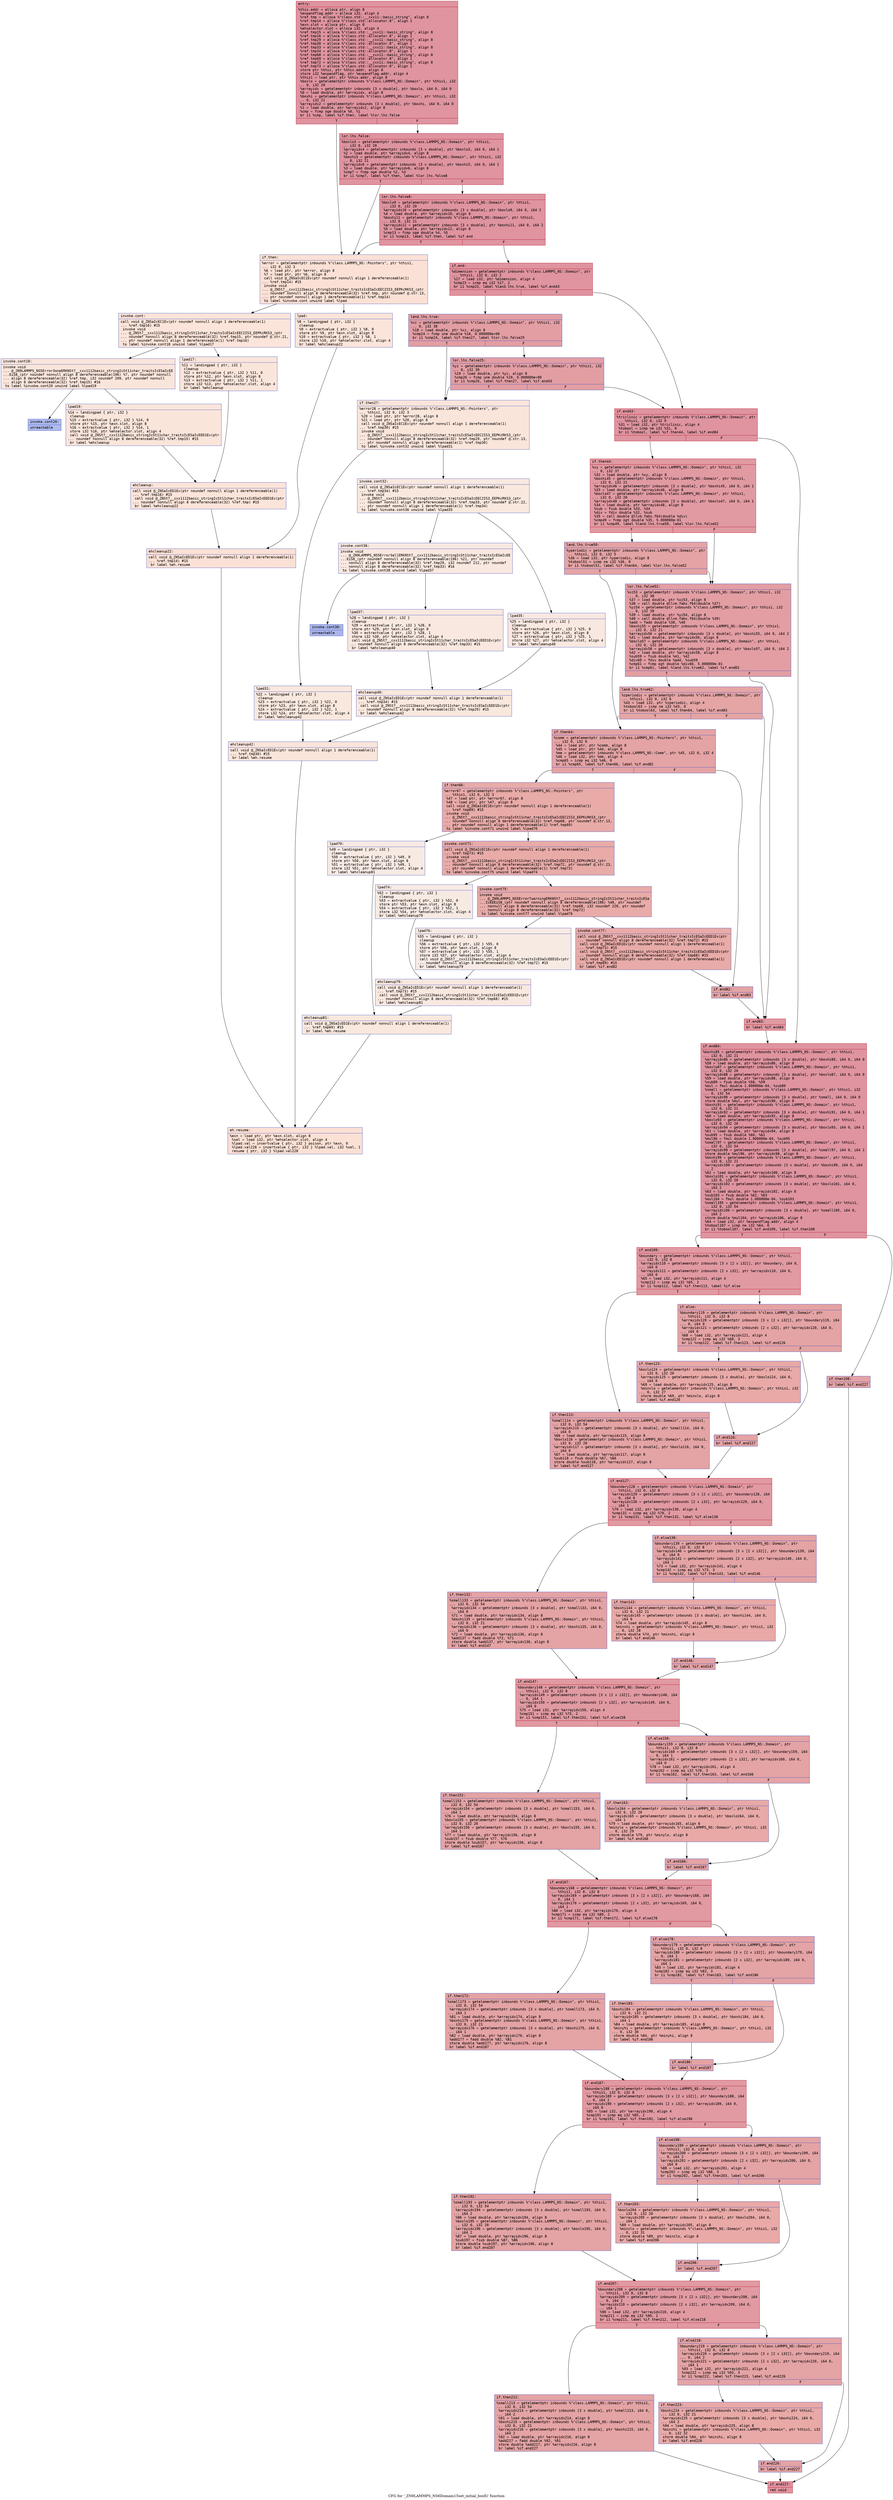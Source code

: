 digraph "CFG for '_ZN9LAMMPS_NS6Domain15set_initial_boxEi' function" {
	label="CFG for '_ZN9LAMMPS_NS6Domain15set_initial_boxEi' function";

	Node0x561837c0ad60 [shape=record,color="#b70d28ff", style=filled, fillcolor="#b70d2870" fontname="Courier",label="{entry:\l|  %this.addr = alloca ptr, align 8\l  %expandflag.addr = alloca i32, align 4\l  %ref.tmp = alloca %\"class.std::__cxx11::basic_string\", align 8\l  %ref.tmp14 = alloca %\"class.std::allocator.8\", align 1\l  %exn.slot = alloca ptr, align 8\l  %ehselector.slot = alloca i32, align 4\l  %ref.tmp15 = alloca %\"class.std::__cxx11::basic_string\", align 8\l  %ref.tmp16 = alloca %\"class.std::allocator.8\", align 1\l  %ref.tmp29 = alloca %\"class.std::__cxx11::basic_string\", align 8\l  %ref.tmp30 = alloca %\"class.std::allocator.8\", align 1\l  %ref.tmp33 = alloca %\"class.std::__cxx11::basic_string\", align 8\l  %ref.tmp34 = alloca %\"class.std::allocator.8\", align 1\l  %ref.tmp68 = alloca %\"class.std::__cxx11::basic_string\", align 8\l  %ref.tmp69 = alloca %\"class.std::allocator.8\", align 1\l  %ref.tmp72 = alloca %\"class.std::__cxx11::basic_string\", align 8\l  %ref.tmp73 = alloca %\"class.std::allocator.8\", align 1\l  store ptr %this, ptr %this.addr, align 8\l  store i32 %expandflag, ptr %expandflag.addr, align 4\l  %this1 = load ptr, ptr %this.addr, align 8\l  %boxlo = getelementptr inbounds %\"class.LAMMPS_NS::Domain\", ptr %this1, i32\l... 0, i32 20\l  %arrayidx = getelementptr inbounds [3 x double], ptr %boxlo, i64 0, i64 0\l  %0 = load double, ptr %arrayidx, align 8\l  %boxhi = getelementptr inbounds %\"class.LAMMPS_NS::Domain\", ptr %this1, i32\l... 0, i32 21\l  %arrayidx2 = getelementptr inbounds [3 x double], ptr %boxhi, i64 0, i64 0\l  %1 = load double, ptr %arrayidx2, align 8\l  %cmp = fcmp oge double %0, %1\l  br i1 %cmp, label %if.then, label %lor.lhs.false\l|{<s0>T|<s1>F}}"];
	Node0x561837c0ad60:s0 -> Node0x561837c0b330[tooltip="entry -> if.then\nProbability 0.00%" ];
	Node0x561837c0ad60:s1 -> Node0x561837c0b3a0[tooltip="entry -> lor.lhs.false\nProbability 100.00%" ];
	Node0x561837c0b3a0 [shape=record,color="#b70d28ff", style=filled, fillcolor="#b70d2870" fontname="Courier",label="{lor.lhs.false:\l|  %boxlo3 = getelementptr inbounds %\"class.LAMMPS_NS::Domain\", ptr %this1,\l... i32 0, i32 20\l  %arrayidx4 = getelementptr inbounds [3 x double], ptr %boxlo3, i64 0, i64 1\l  %2 = load double, ptr %arrayidx4, align 8\l  %boxhi5 = getelementptr inbounds %\"class.LAMMPS_NS::Domain\", ptr %this1, i32\l... 0, i32 21\l  %arrayidx6 = getelementptr inbounds [3 x double], ptr %boxhi5, i64 0, i64 1\l  %3 = load double, ptr %arrayidx6, align 8\l  %cmp7 = fcmp oge double %2, %3\l  br i1 %cmp7, label %if.then, label %lor.lhs.false8\l|{<s0>T|<s1>F}}"];
	Node0x561837c0b3a0:s0 -> Node0x561837c0b330[tooltip="lor.lhs.false -> if.then\nProbability 0.00%" ];
	Node0x561837c0b3a0:s1 -> Node0x561837c0c7b0[tooltip="lor.lhs.false -> lor.lhs.false8\nProbability 100.00%" ];
	Node0x561837c0c7b0 [shape=record,color="#b70d28ff", style=filled, fillcolor="#b70d2870" fontname="Courier",label="{lor.lhs.false8:\l|  %boxlo9 = getelementptr inbounds %\"class.LAMMPS_NS::Domain\", ptr %this1,\l... i32 0, i32 20\l  %arrayidx10 = getelementptr inbounds [3 x double], ptr %boxlo9, i64 0, i64 2\l  %4 = load double, ptr %arrayidx10, align 8\l  %boxhi11 = getelementptr inbounds %\"class.LAMMPS_NS::Domain\", ptr %this1,\l... i32 0, i32 21\l  %arrayidx12 = getelementptr inbounds [3 x double], ptr %boxhi11, i64 0, i64 2\l  %5 = load double, ptr %arrayidx12, align 8\l  %cmp13 = fcmp oge double %4, %5\l  br i1 %cmp13, label %if.then, label %if.end\l|{<s0>T|<s1>F}}"];
	Node0x561837c0c7b0:s0 -> Node0x561837c0b330[tooltip="lor.lhs.false8 -> if.then\nProbability 0.00%" ];
	Node0x561837c0c7b0:s1 -> Node0x561837c0ce30[tooltip="lor.lhs.false8 -> if.end\nProbability 100.00%" ];
	Node0x561837c0b330 [shape=record,color="#3d50c3ff", style=filled, fillcolor="#f7bca170" fontname="Courier",label="{if.then:\l|  %error = getelementptr inbounds %\"class.LAMMPS_NS::Pointers\", ptr %this1,\l... i32 0, i32 3\l  %6 = load ptr, ptr %error, align 8\l  %7 = load ptr, ptr %6, align 8\l  call void @_ZNSaIcEC1Ev(ptr noundef nonnull align 1 dereferenceable(1)\l... %ref.tmp14) #15\l  invoke void\l... @_ZNSt7__cxx1112basic_stringIcSt11char_traitsIcESaIcEEC2IS3_EEPKcRKS3_(ptr\l... noundef nonnull align 8 dereferenceable(32) %ref.tmp, ptr noundef @.str.13,\l... ptr noundef nonnull align 1 dereferenceable(1) %ref.tmp14)\l          to label %invoke.cont unwind label %lpad\l}"];
	Node0x561837c0b330 -> Node0x561837c0d2b0[tooltip="if.then -> invoke.cont\nProbability 50.00%" ];
	Node0x561837c0b330 -> Node0x561837c0d330[tooltip="if.then -> lpad\nProbability 50.00%" ];
	Node0x561837c0d2b0 [shape=record,color="#3d50c3ff", style=filled, fillcolor="#f5c1a970" fontname="Courier",label="{invoke.cont:\l|  call void @_ZNSaIcEC1Ev(ptr noundef nonnull align 1 dereferenceable(1)\l... %ref.tmp16) #15\l  invoke void\l... @_ZNSt7__cxx1112basic_stringIcSt11char_traitsIcESaIcEEC2IS3_EEPKcRKS3_(ptr\l... noundef nonnull align 8 dereferenceable(32) %ref.tmp15, ptr noundef @.str.21,\l... ptr noundef nonnull align 1 dereferenceable(1) %ref.tmp16)\l          to label %invoke.cont18 unwind label %lpad17\l}"];
	Node0x561837c0d2b0 -> Node0x561837c0d650[tooltip="invoke.cont -> invoke.cont18\nProbability 50.00%" ];
	Node0x561837c0d2b0 -> Node0x561837c0d6a0[tooltip="invoke.cont -> lpad17\nProbability 50.00%" ];
	Node0x561837c0d650 [shape=record,color="#3d50c3ff", style=filled, fillcolor="#f4c5ad70" fontname="Courier",label="{invoke.cont18:\l|  invoke void\l... @_ZN9LAMMPS_NS5Error3oneERKNSt7__cxx1112basic_stringIcSt11char_traitsIcESaIcEE\l...EiS8_(ptr noundef nonnull align 8 dereferenceable(196) %7, ptr noundef nonnull\l... align 8 dereferenceable(32) %ref.tmp, i32 noundef 209, ptr noundef nonnull\l... align 8 dereferenceable(32) %ref.tmp15) #16\l          to label %invoke.cont20 unwind label %lpad19\l}"];
	Node0x561837c0d650 -> Node0x561837c0d600[tooltip="invoke.cont18 -> invoke.cont20\nProbability 0.00%" ];
	Node0x561837c0d650 -> Node0x561837c0d900[tooltip="invoke.cont18 -> lpad19\nProbability 100.00%" ];
	Node0x561837c0d600 [shape=record,color="#3d50c3ff", style=filled, fillcolor="#4c66d670" fontname="Courier",label="{invoke.cont20:\l|  unreachable\l}"];
	Node0x561837c0d330 [shape=record,color="#3d50c3ff", style=filled, fillcolor="#f5c1a970" fontname="Courier",label="{lpad:\l|  %8 = landingpad \{ ptr, i32 \}\l          cleanup\l  %9 = extractvalue \{ ptr, i32 \} %8, 0\l  store ptr %9, ptr %exn.slot, align 8\l  %10 = extractvalue \{ ptr, i32 \} %8, 1\l  store i32 %10, ptr %ehselector.slot, align 4\l  br label %ehcleanup22\l}"];
	Node0x561837c0d330 -> Node0x561837c0de80[tooltip="lpad -> ehcleanup22\nProbability 100.00%" ];
	Node0x561837c0d6a0 [shape=record,color="#3d50c3ff", style=filled, fillcolor="#f4c5ad70" fontname="Courier",label="{lpad17:\l|  %11 = landingpad \{ ptr, i32 \}\l          cleanup\l  %12 = extractvalue \{ ptr, i32 \} %11, 0\l  store ptr %12, ptr %exn.slot, align 8\l  %13 = extractvalue \{ ptr, i32 \} %11, 1\l  store i32 %13, ptr %ehselector.slot, align 4\l  br label %ehcleanup\l}"];
	Node0x561837c0d6a0 -> Node0x561837c0e1d0[tooltip="lpad17 -> ehcleanup\nProbability 100.00%" ];
	Node0x561837c0d900 [shape=record,color="#3d50c3ff", style=filled, fillcolor="#f4c5ad70" fontname="Courier",label="{lpad19:\l|  %14 = landingpad \{ ptr, i32 \}\l          cleanup\l  %15 = extractvalue \{ ptr, i32 \} %14, 0\l  store ptr %15, ptr %exn.slot, align 8\l  %16 = extractvalue \{ ptr, i32 \} %14, 1\l  store i32 %16, ptr %ehselector.slot, align 4\l  call void @_ZNSt7__cxx1112basic_stringIcSt11char_traitsIcESaIcEED1Ev(ptr\l... noundef nonnull align 8 dereferenceable(32) %ref.tmp15) #15\l  br label %ehcleanup\l}"];
	Node0x561837c0d900 -> Node0x561837c0e1d0[tooltip="lpad19 -> ehcleanup\nProbability 100.00%" ];
	Node0x561837c0e1d0 [shape=record,color="#3d50c3ff", style=filled, fillcolor="#f5c1a970" fontname="Courier",label="{ehcleanup:\l|  call void @_ZNSaIcED1Ev(ptr noundef nonnull align 1 dereferenceable(1)\l... %ref.tmp16) #15\l  call void @_ZNSt7__cxx1112basic_stringIcSt11char_traitsIcESaIcEED1Ev(ptr\l... noundef nonnull align 8 dereferenceable(32) %ref.tmp) #15\l  br label %ehcleanup22\l}"];
	Node0x561837c0e1d0 -> Node0x561837c0de80[tooltip="ehcleanup -> ehcleanup22\nProbability 100.00%" ];
	Node0x561837c0de80 [shape=record,color="#3d50c3ff", style=filled, fillcolor="#f7bca170" fontname="Courier",label="{ehcleanup22:\l|  call void @_ZNSaIcED1Ev(ptr noundef nonnull align 1 dereferenceable(1)\l... %ref.tmp14) #15\l  br label %eh.resume\l}"];
	Node0x561837c0de80 -> Node0x561837c0ea80[tooltip="ehcleanup22 -> eh.resume\nProbability 100.00%" ];
	Node0x561837c0ce30 [shape=record,color="#b70d28ff", style=filled, fillcolor="#b70d2870" fontname="Courier",label="{if.end:\l|  %dimension = getelementptr inbounds %\"class.LAMMPS_NS::Domain\", ptr\l... %this1, i32 0, i32 2\l  %17 = load i32, ptr %dimension, align 4\l  %cmp23 = icmp eq i32 %17, 2\l  br i1 %cmp23, label %land.lhs.true, label %if.end43\l|{<s0>T|<s1>F}}"];
	Node0x561837c0ce30:s0 -> Node0x561837c0c1b0[tooltip="if.end -> land.lhs.true\nProbability 50.00%" ];
	Node0x561837c0ce30:s1 -> Node0x561837c0f0f0[tooltip="if.end -> if.end43\nProbability 50.00%" ];
	Node0x561837c0c1b0 [shape=record,color="#3d50c3ff", style=filled, fillcolor="#be242e70" fontname="Courier",label="{land.lhs.true:\l|  %xz = getelementptr inbounds %\"class.LAMMPS_NS::Domain\", ptr %this1, i32\l... 0, i32 38\l  %18 = load double, ptr %xz, align 8\l  %cmp24 = fcmp une double %18, 0.000000e+00\l  br i1 %cmp24, label %if.then27, label %lor.lhs.false25\l|{<s0>T|<s1>F}}"];
	Node0x561837c0c1b0:s0 -> Node0x561837c0f400[tooltip="land.lhs.true -> if.then27\nProbability 0.00%" ];
	Node0x561837c0c1b0:s1 -> Node0x561837c0f480[tooltip="land.lhs.true -> lor.lhs.false25\nProbability 100.00%" ];
	Node0x561837c0f480 [shape=record,color="#3d50c3ff", style=filled, fillcolor="#be242e70" fontname="Courier",label="{lor.lhs.false25:\l|  %yz = getelementptr inbounds %\"class.LAMMPS_NS::Domain\", ptr %this1, i32\l... 0, i32 39\l  %19 = load double, ptr %yz, align 8\l  %cmp26 = fcmp une double %19, 0.000000e+00\l  br i1 %cmp26, label %if.then27, label %if.end43\l|{<s0>T|<s1>F}}"];
	Node0x561837c0f480:s0 -> Node0x561837c0f400[tooltip="lor.lhs.false25 -> if.then27\nProbability 0.00%" ];
	Node0x561837c0f480:s1 -> Node0x561837c0f0f0[tooltip="lor.lhs.false25 -> if.end43\nProbability 100.00%" ];
	Node0x561837c0f400 [shape=record,color="#3d50c3ff", style=filled, fillcolor="#f4c5ad70" fontname="Courier",label="{if.then27:\l|  %error28 = getelementptr inbounds %\"class.LAMMPS_NS::Pointers\", ptr\l... %this1, i32 0, i32 3\l  %20 = load ptr, ptr %error28, align 8\l  %21 = load ptr, ptr %20, align 8\l  call void @_ZNSaIcEC1Ev(ptr noundef nonnull align 1 dereferenceable(1)\l... %ref.tmp30) #15\l  invoke void\l... @_ZNSt7__cxx1112basic_stringIcSt11char_traitsIcESaIcEEC2IS3_EEPKcRKS3_(ptr\l... noundef nonnull align 8 dereferenceable(32) %ref.tmp29, ptr noundef @.str.13,\l... ptr noundef nonnull align 1 dereferenceable(1) %ref.tmp30)\l          to label %invoke.cont32 unwind label %lpad31\l}"];
	Node0x561837c0f400 -> Node0x561837c0fc00[tooltip="if.then27 -> invoke.cont32\nProbability 50.00%" ];
	Node0x561837c0f400 -> Node0x561837c0fc50[tooltip="if.then27 -> lpad31\nProbability 50.00%" ];
	Node0x561837c0fc00 [shape=record,color="#3d50c3ff", style=filled, fillcolor="#f2cab570" fontname="Courier",label="{invoke.cont32:\l|  call void @_ZNSaIcEC1Ev(ptr noundef nonnull align 1 dereferenceable(1)\l... %ref.tmp34) #15\l  invoke void\l... @_ZNSt7__cxx1112basic_stringIcSt11char_traitsIcESaIcEEC2IS3_EEPKcRKS3_(ptr\l... noundef nonnull align 8 dereferenceable(32) %ref.tmp33, ptr noundef @.str.22,\l... ptr noundef nonnull align 1 dereferenceable(1) %ref.tmp34)\l          to label %invoke.cont36 unwind label %lpad35\l}"];
	Node0x561837c0fc00 -> Node0x561837c0ff70[tooltip="invoke.cont32 -> invoke.cont36\nProbability 50.00%" ];
	Node0x561837c0fc00 -> Node0x561837c0ffc0[tooltip="invoke.cont32 -> lpad35\nProbability 50.00%" ];
	Node0x561837c0ff70 [shape=record,color="#3d50c3ff", style=filled, fillcolor="#f1ccb870" fontname="Courier",label="{invoke.cont36:\l|  invoke void\l... @_ZN9LAMMPS_NS5Error3allERKNSt7__cxx1112basic_stringIcSt11char_traitsIcESaIcEE\l...EiS8_(ptr noundef nonnull align 8 dereferenceable(196) %21, ptr noundef\l... nonnull align 8 dereferenceable(32) %ref.tmp29, i32 noundef 212, ptr noundef\l... nonnull align 8 dereferenceable(32) %ref.tmp33) #16\l          to label %invoke.cont38 unwind label %lpad37\l}"];
	Node0x561837c0ff70 -> Node0x561837c0ff20[tooltip="invoke.cont36 -> invoke.cont38\nProbability 0.00%" ];
	Node0x561837c0ff70 -> Node0x561837c10280[tooltip="invoke.cont36 -> lpad37\nProbability 100.00%" ];
	Node0x561837c0ff20 [shape=record,color="#3d50c3ff", style=filled, fillcolor="#4358cb70" fontname="Courier",label="{invoke.cont38:\l|  unreachable\l}"];
	Node0x561837c0fc50 [shape=record,color="#3d50c3ff", style=filled, fillcolor="#f2cab570" fontname="Courier",label="{lpad31:\l|  %22 = landingpad \{ ptr, i32 \}\l          cleanup\l  %23 = extractvalue \{ ptr, i32 \} %22, 0\l  store ptr %23, ptr %exn.slot, align 8\l  %24 = extractvalue \{ ptr, i32 \} %22, 1\l  store i32 %24, ptr %ehselector.slot, align 4\l  br label %ehcleanup42\l}"];
	Node0x561837c0fc50 -> Node0x561837c10840[tooltip="lpad31 -> ehcleanup42\nProbability 100.00%" ];
	Node0x561837c0ffc0 [shape=record,color="#3d50c3ff", style=filled, fillcolor="#f1ccb870" fontname="Courier",label="{lpad35:\l|  %25 = landingpad \{ ptr, i32 \}\l          cleanup\l  %26 = extractvalue \{ ptr, i32 \} %25, 0\l  store ptr %26, ptr %exn.slot, align 8\l  %27 = extractvalue \{ ptr, i32 \} %25, 1\l  store i32 %27, ptr %ehselector.slot, align 4\l  br label %ehcleanup40\l}"];
	Node0x561837c0ffc0 -> Node0x561837c10b90[tooltip="lpad35 -> ehcleanup40\nProbability 100.00%" ];
	Node0x561837c10280 [shape=record,color="#3d50c3ff", style=filled, fillcolor="#f1ccb870" fontname="Courier",label="{lpad37:\l|  %28 = landingpad \{ ptr, i32 \}\l          cleanup\l  %29 = extractvalue \{ ptr, i32 \} %28, 0\l  store ptr %29, ptr %exn.slot, align 8\l  %30 = extractvalue \{ ptr, i32 \} %28, 1\l  store i32 %30, ptr %ehselector.slot, align 4\l  call void @_ZNSt7__cxx1112basic_stringIcSt11char_traitsIcESaIcEED1Ev(ptr\l... noundef nonnull align 8 dereferenceable(32) %ref.tmp33) #15\l  br label %ehcleanup40\l}"];
	Node0x561837c10280 -> Node0x561837c10b90[tooltip="lpad37 -> ehcleanup40\nProbability 100.00%" ];
	Node0x561837c10b90 [shape=record,color="#3d50c3ff", style=filled, fillcolor="#f2cab570" fontname="Courier",label="{ehcleanup40:\l|  call void @_ZNSaIcED1Ev(ptr noundef nonnull align 1 dereferenceable(1)\l... %ref.tmp34) #15\l  call void @_ZNSt7__cxx1112basic_stringIcSt11char_traitsIcESaIcEED1Ev(ptr\l... noundef nonnull align 8 dereferenceable(32) %ref.tmp29) #15\l  br label %ehcleanup42\l}"];
	Node0x561837c10b90 -> Node0x561837c10840[tooltip="ehcleanup40 -> ehcleanup42\nProbability 100.00%" ];
	Node0x561837c10840 [shape=record,color="#3d50c3ff", style=filled, fillcolor="#f4c5ad70" fontname="Courier",label="{ehcleanup42:\l|  call void @_ZNSaIcED1Ev(ptr noundef nonnull align 1 dereferenceable(1)\l... %ref.tmp30) #15\l  br label %eh.resume\l}"];
	Node0x561837c10840 -> Node0x561837c0ea80[tooltip="ehcleanup42 -> eh.resume\nProbability 100.00%" ];
	Node0x561837c0f0f0 [shape=record,color="#b70d28ff", style=filled, fillcolor="#b70d2870" fontname="Courier",label="{if.end43:\l|  %triclinic = getelementptr inbounds %\"class.LAMMPS_NS::Domain\", ptr\l... %this1, i32 0, i32 9\l  %31 = load i32, ptr %triclinic, align 4\l  %tobool = icmp ne i32 %31, 0\l  br i1 %tobool, label %if.then44, label %if.end84\l|{<s0>T|<s1>F}}"];
	Node0x561837c0f0f0:s0 -> Node0x561837c11680[tooltip="if.end43 -> if.then44\nProbability 62.50%" ];
	Node0x561837c0f0f0:s1 -> Node0x561837c11700[tooltip="if.end43 -> if.end84\nProbability 37.50%" ];
	Node0x561837c11680 [shape=record,color="#b70d28ff", style=filled, fillcolor="#bb1b2c70" fontname="Courier",label="{if.then44:\l|  %xy = getelementptr inbounds %\"class.LAMMPS_NS::Domain\", ptr %this1, i32\l... 0, i32 37\l  %32 = load double, ptr %xy, align 8\l  %boxhi45 = getelementptr inbounds %\"class.LAMMPS_NS::Domain\", ptr %this1,\l... i32 0, i32 21\l  %arrayidx46 = getelementptr inbounds [3 x double], ptr %boxhi45, i64 0, i64 1\l  %33 = load double, ptr %arrayidx46, align 8\l  %boxlo47 = getelementptr inbounds %\"class.LAMMPS_NS::Domain\", ptr %this1,\l... i32 0, i32 20\l  %arrayidx48 = getelementptr inbounds [3 x double], ptr %boxlo47, i64 0, i64 1\l  %34 = load double, ptr %arrayidx48, align 8\l  %sub = fsub double %33, %34\l  %div = fdiv double %32, %sub\l  %35 = call double @llvm.fabs.f64(double %div)\l  %cmp49 = fcmp ogt double %35, 5.000000e-01\l  br i1 %cmp49, label %land.lhs.true50, label %lor.lhs.false52\l|{<s0>T|<s1>F}}"];
	Node0x561837c11680:s0 -> Node0x561837c121b0[tooltip="if.then44 -> land.lhs.true50\nProbability 50.00%" ];
	Node0x561837c11680:s1 -> Node0x561837c12230[tooltip="if.then44 -> lor.lhs.false52\nProbability 50.00%" ];
	Node0x561837c121b0 [shape=record,color="#3d50c3ff", style=filled, fillcolor="#c32e3170" fontname="Courier",label="{land.lhs.true50:\l|  %yperiodic = getelementptr inbounds %\"class.LAMMPS_NS::Domain\", ptr\l... %this1, i32 0, i32 5\l  %36 = load i32, ptr %yperiodic, align 8\l  %tobool51 = icmp ne i32 %36, 0\l  br i1 %tobool51, label %if.then64, label %lor.lhs.false52\l|{<s0>T|<s1>F}}"];
	Node0x561837c121b0:s0 -> Node0x561837c12590[tooltip="land.lhs.true50 -> if.then64\nProbability 62.50%" ];
	Node0x561837c121b0:s1 -> Node0x561837c12230[tooltip="land.lhs.true50 -> lor.lhs.false52\nProbability 37.50%" ];
	Node0x561837c12230 [shape=record,color="#3d50c3ff", style=filled, fillcolor="#be242e70" fontname="Courier",label="{lor.lhs.false52:\l|  %xz53 = getelementptr inbounds %\"class.LAMMPS_NS::Domain\", ptr %this1, i32\l... 0, i32 38\l  %37 = load double, ptr %xz53, align 8\l  %38 = call double @llvm.fabs.f64(double %37)\l  %yz54 = getelementptr inbounds %\"class.LAMMPS_NS::Domain\", ptr %this1, i32\l... 0, i32 39\l  %39 = load double, ptr %yz54, align 8\l  %40 = call double @llvm.fabs.f64(double %39)\l  %add = fadd double %38, %40\l  %boxhi55 = getelementptr inbounds %\"class.LAMMPS_NS::Domain\", ptr %this1,\l... i32 0, i32 21\l  %arrayidx56 = getelementptr inbounds [3 x double], ptr %boxhi55, i64 0, i64 2\l  %41 = load double, ptr %arrayidx56, align 8\l  %boxlo57 = getelementptr inbounds %\"class.LAMMPS_NS::Domain\", ptr %this1,\l... i32 0, i32 20\l  %arrayidx58 = getelementptr inbounds [3 x double], ptr %boxlo57, i64 0, i64 2\l  %42 = load double, ptr %arrayidx58, align 8\l  %sub59 = fsub double %41, %42\l  %div60 = fdiv double %add, %sub59\l  %cmp61 = fcmp ogt double %div60, 5.000000e-01\l  br i1 %cmp61, label %land.lhs.true62, label %if.end83\l|{<s0>T|<s1>F}}"];
	Node0x561837c12230:s0 -> Node0x561837c132c0[tooltip="lor.lhs.false52 -> land.lhs.true62\nProbability 50.00%" ];
	Node0x561837c12230:s1 -> Node0x561837c13340[tooltip="lor.lhs.false52 -> if.end83\nProbability 50.00%" ];
	Node0x561837c132c0 [shape=record,color="#3d50c3ff", style=filled, fillcolor="#c5333470" fontname="Courier",label="{land.lhs.true62:\l|  %zperiodic = getelementptr inbounds %\"class.LAMMPS_NS::Domain\", ptr\l... %this1, i32 0, i32 6\l  %43 = load i32, ptr %zperiodic, align 4\l  %tobool63 = icmp ne i32 %43, 0\l  br i1 %tobool63, label %if.then64, label %if.end83\l|{<s0>T|<s1>F}}"];
	Node0x561837c132c0:s0 -> Node0x561837c12590[tooltip="land.lhs.true62 -> if.then64\nProbability 62.50%" ];
	Node0x561837c132c0:s1 -> Node0x561837c13340[tooltip="land.lhs.true62 -> if.end83\nProbability 37.50%" ];
	Node0x561837c12590 [shape=record,color="#3d50c3ff", style=filled, fillcolor="#c32e3170" fontname="Courier",label="{if.then64:\l|  %comm = getelementptr inbounds %\"class.LAMMPS_NS::Pointers\", ptr %this1,\l... i32 0, i32 9\l  %44 = load ptr, ptr %comm, align 8\l  %45 = load ptr, ptr %44, align 8\l  %me = getelementptr inbounds %\"class.LAMMPS_NS::Comm\", ptr %45, i32 0, i32 4\l  %46 = load i32, ptr %me, align 4\l  %cmp65 = icmp eq i32 %46, 0\l  br i1 %cmp65, label %if.then66, label %if.end82\l|{<s0>T|<s1>F}}"];
	Node0x561837c12590:s0 -> Node0x561837c141b0[tooltip="if.then64 -> if.then66\nProbability 37.50%" ];
	Node0x561837c12590:s1 -> Node0x561837c14230[tooltip="if.then64 -> if.end82\nProbability 62.50%" ];
	Node0x561837c141b0 [shape=record,color="#3d50c3ff", style=filled, fillcolor="#cc403a70" fontname="Courier",label="{if.then66:\l|  %error67 = getelementptr inbounds %\"class.LAMMPS_NS::Pointers\", ptr\l... %this1, i32 0, i32 3\l  %47 = load ptr, ptr %error67, align 8\l  %48 = load ptr, ptr %47, align 8\l  call void @_ZNSaIcEC1Ev(ptr noundef nonnull align 1 dereferenceable(1)\l... %ref.tmp69) #15\l  invoke void\l... @_ZNSt7__cxx1112basic_stringIcSt11char_traitsIcESaIcEEC2IS3_EEPKcRKS3_(ptr\l... noundef nonnull align 8 dereferenceable(32) %ref.tmp68, ptr noundef @.str.13,\l... ptr noundef nonnull align 1 dereferenceable(1) %ref.tmp69)\l          to label %invoke.cont71 unwind label %lpad70\l}"];
	Node0x561837c141b0 -> Node0x561837c14ed0[tooltip="if.then66 -> invoke.cont71\nProbability 100.00%" ];
	Node0x561837c141b0 -> Node0x561837c14f50[tooltip="if.then66 -> lpad70\nProbability 0.00%" ];
	Node0x561837c14ed0 [shape=record,color="#3d50c3ff", style=filled, fillcolor="#cc403a70" fontname="Courier",label="{invoke.cont71:\l|  call void @_ZNSaIcEC1Ev(ptr noundef nonnull align 1 dereferenceable(1)\l... %ref.tmp73) #15\l  invoke void\l... @_ZNSt7__cxx1112basic_stringIcSt11char_traitsIcESaIcEEC2IS3_EEPKcRKS3_(ptr\l... noundef nonnull align 8 dereferenceable(32) %ref.tmp72, ptr noundef @.str.23,\l... ptr noundef nonnull align 1 dereferenceable(1) %ref.tmp73)\l          to label %invoke.cont75 unwind label %lpad74\l}"];
	Node0x561837c14ed0 -> Node0x561837c152d0[tooltip="invoke.cont71 -> invoke.cont75\nProbability 100.00%" ];
	Node0x561837c14ed0 -> Node0x561837c15320[tooltip="invoke.cont71 -> lpad74\nProbability 0.00%" ];
	Node0x561837c152d0 [shape=record,color="#3d50c3ff", style=filled, fillcolor="#cc403a70" fontname="Courier",label="{invoke.cont75:\l|  invoke void\l... @_ZN9LAMMPS_NS5Error7warningERKNSt7__cxx1112basic_stringIcSt11char_traitsIcESa\l...IcEEEiS8_(ptr noundef nonnull align 8 dereferenceable(196) %48, ptr noundef\l... nonnull align 8 dereferenceable(32) %ref.tmp68, i32 noundef 220, ptr noundef\l... nonnull align 8 dereferenceable(32) %ref.tmp72)\l          to label %invoke.cont77 unwind label %lpad76\l}"];
	Node0x561837c152d0 -> Node0x561837c15280[tooltip="invoke.cont75 -> invoke.cont77\nProbability 100.00%" ];
	Node0x561837c152d0 -> Node0x561837c15640[tooltip="invoke.cont75 -> lpad76\nProbability 0.00%" ];
	Node0x561837c15280 [shape=record,color="#3d50c3ff", style=filled, fillcolor="#cc403a70" fontname="Courier",label="{invoke.cont77:\l|  call void @_ZNSt7__cxx1112basic_stringIcSt11char_traitsIcESaIcEED1Ev(ptr\l... noundef nonnull align 8 dereferenceable(32) %ref.tmp72) #15\l  call void @_ZNSaIcED1Ev(ptr noundef nonnull align 1 dereferenceable(1)\l... %ref.tmp73) #15\l  call void @_ZNSt7__cxx1112basic_stringIcSt11char_traitsIcESaIcEED1Ev(ptr\l... noundef nonnull align 8 dereferenceable(32) %ref.tmp68) #15\l  call void @_ZNSaIcED1Ev(ptr noundef nonnull align 1 dereferenceable(1)\l... %ref.tmp69) #15\l  br label %if.end82\l}"];
	Node0x561837c15280 -> Node0x561837c14230[tooltip="invoke.cont77 -> if.end82\nProbability 100.00%" ];
	Node0x561837c14f50 [shape=record,color="#3d50c3ff", style=filled, fillcolor="#eed0c070" fontname="Courier",label="{lpad70:\l|  %49 = landingpad \{ ptr, i32 \}\l          cleanup\l  %50 = extractvalue \{ ptr, i32 \} %49, 0\l  store ptr %50, ptr %exn.slot, align 8\l  %51 = extractvalue \{ ptr, i32 \} %49, 1\l  store i32 %51, ptr %ehselector.slot, align 4\l  br label %ehcleanup81\l}"];
	Node0x561837c14f50 -> Node0x561837c16100[tooltip="lpad70 -> ehcleanup81\nProbability 100.00%" ];
	Node0x561837c15320 [shape=record,color="#3d50c3ff", style=filled, fillcolor="#eed0c070" fontname="Courier",label="{lpad74:\l|  %52 = landingpad \{ ptr, i32 \}\l          cleanup\l  %53 = extractvalue \{ ptr, i32 \} %52, 0\l  store ptr %53, ptr %exn.slot, align 8\l  %54 = extractvalue \{ ptr, i32 \} %52, 1\l  store i32 %54, ptr %ehselector.slot, align 4\l  br label %ehcleanup79\l}"];
	Node0x561837c15320 -> Node0x561837c16470[tooltip="lpad74 -> ehcleanup79\nProbability 100.00%" ];
	Node0x561837c15640 [shape=record,color="#3d50c3ff", style=filled, fillcolor="#eed0c070" fontname="Courier",label="{lpad76:\l|  %55 = landingpad \{ ptr, i32 \}\l          cleanup\l  %56 = extractvalue \{ ptr, i32 \} %55, 0\l  store ptr %56, ptr %exn.slot, align 8\l  %57 = extractvalue \{ ptr, i32 \} %55, 1\l  store i32 %57, ptr %ehselector.slot, align 4\l  call void @_ZNSt7__cxx1112basic_stringIcSt11char_traitsIcESaIcEED1Ev(ptr\l... noundef nonnull align 8 dereferenceable(32) %ref.tmp72) #15\l  br label %ehcleanup79\l}"];
	Node0x561837c15640 -> Node0x561837c16470[tooltip="lpad76 -> ehcleanup79\nProbability 100.00%" ];
	Node0x561837c16470 [shape=record,color="#3d50c3ff", style=filled, fillcolor="#f1ccb870" fontname="Courier",label="{ehcleanup79:\l|  call void @_ZNSaIcED1Ev(ptr noundef nonnull align 1 dereferenceable(1)\l... %ref.tmp73) #15\l  call void @_ZNSt7__cxx1112basic_stringIcSt11char_traitsIcESaIcEED1Ev(ptr\l... noundef nonnull align 8 dereferenceable(32) %ref.tmp68) #15\l  br label %ehcleanup81\l}"];
	Node0x561837c16470 -> Node0x561837c16100[tooltip="ehcleanup79 -> ehcleanup81\nProbability 100.00%" ];
	Node0x561837c16100 [shape=record,color="#3d50c3ff", style=filled, fillcolor="#f2cab570" fontname="Courier",label="{ehcleanup81:\l|  call void @_ZNSaIcED1Ev(ptr noundef nonnull align 1 dereferenceable(1)\l... %ref.tmp69) #15\l  br label %eh.resume\l}"];
	Node0x561837c16100 -> Node0x561837c0ea80[tooltip="ehcleanup81 -> eh.resume\nProbability 100.00%" ];
	Node0x561837c14230 [shape=record,color="#3d50c3ff", style=filled, fillcolor="#c32e3170" fontname="Courier",label="{if.end82:\l|  br label %if.end83\l}"];
	Node0x561837c14230 -> Node0x561837c13340[tooltip="if.end82 -> if.end83\nProbability 100.00%" ];
	Node0x561837c13340 [shape=record,color="#b70d28ff", style=filled, fillcolor="#bb1b2c70" fontname="Courier",label="{if.end83:\l|  br label %if.end84\l}"];
	Node0x561837c13340 -> Node0x561837c11700[tooltip="if.end83 -> if.end84\nProbability 100.00%" ];
	Node0x561837c11700 [shape=record,color="#b70d28ff", style=filled, fillcolor="#b70d2870" fontname="Courier",label="{if.end84:\l|  %boxhi85 = getelementptr inbounds %\"class.LAMMPS_NS::Domain\", ptr %this1,\l... i32 0, i32 21\l  %arrayidx86 = getelementptr inbounds [3 x double], ptr %boxhi85, i64 0, i64 0\l  %58 = load double, ptr %arrayidx86, align 8\l  %boxlo87 = getelementptr inbounds %\"class.LAMMPS_NS::Domain\", ptr %this1,\l... i32 0, i32 20\l  %arrayidx88 = getelementptr inbounds [3 x double], ptr %boxlo87, i64 0, i64 0\l  %59 = load double, ptr %arrayidx88, align 8\l  %sub89 = fsub double %58, %59\l  %mul = fmul double 1.000000e-04, %sub89\l  %small = getelementptr inbounds %\"class.LAMMPS_NS::Domain\", ptr %this1, i32\l... 0, i32 54\l  %arrayidx90 = getelementptr inbounds [3 x double], ptr %small, i64 0, i64 0\l  store double %mul, ptr %arrayidx90, align 8\l  %boxhi91 = getelementptr inbounds %\"class.LAMMPS_NS::Domain\", ptr %this1,\l... i32 0, i32 21\l  %arrayidx92 = getelementptr inbounds [3 x double], ptr %boxhi91, i64 0, i64 1\l  %60 = load double, ptr %arrayidx92, align 8\l  %boxlo93 = getelementptr inbounds %\"class.LAMMPS_NS::Domain\", ptr %this1,\l... i32 0, i32 20\l  %arrayidx94 = getelementptr inbounds [3 x double], ptr %boxlo93, i64 0, i64 1\l  %61 = load double, ptr %arrayidx94, align 8\l  %sub95 = fsub double %60, %61\l  %mul96 = fmul double 1.000000e-04, %sub95\l  %small97 = getelementptr inbounds %\"class.LAMMPS_NS::Domain\", ptr %this1,\l... i32 0, i32 54\l  %arrayidx98 = getelementptr inbounds [3 x double], ptr %small97, i64 0, i64 1\l  store double %mul96, ptr %arrayidx98, align 8\l  %boxhi99 = getelementptr inbounds %\"class.LAMMPS_NS::Domain\", ptr %this1,\l... i32 0, i32 21\l  %arrayidx100 = getelementptr inbounds [3 x double], ptr %boxhi99, i64 0, i64\l... 2\l  %62 = load double, ptr %arrayidx100, align 8\l  %boxlo101 = getelementptr inbounds %\"class.LAMMPS_NS::Domain\", ptr %this1,\l... i32 0, i32 20\l  %arrayidx102 = getelementptr inbounds [3 x double], ptr %boxlo101, i64 0,\l... i64 2\l  %63 = load double, ptr %arrayidx102, align 8\l  %sub103 = fsub double %62, %63\l  %mul104 = fmul double 1.000000e-04, %sub103\l  %small105 = getelementptr inbounds %\"class.LAMMPS_NS::Domain\", ptr %this1,\l... i32 0, i32 54\l  %arrayidx106 = getelementptr inbounds [3 x double], ptr %small105, i64 0,\l... i64 2\l  store double %mul104, ptr %arrayidx106, align 8\l  %64 = load i32, ptr %expandflag.addr, align 4\l  %tobool107 = icmp ne i32 %64, 0\l  br i1 %tobool107, label %if.end109, label %if.then108\l|{<s0>T|<s1>F}}"];
	Node0x561837c11700:s0 -> Node0x561837c18900[tooltip="if.end84 -> if.end109\nProbability 62.50%" ];
	Node0x561837c11700:s1 -> Node0x561837c18980[tooltip="if.end84 -> if.then108\nProbability 37.50%" ];
	Node0x561837c18980 [shape=record,color="#3d50c3ff", style=filled, fillcolor="#c32e3170" fontname="Courier",label="{if.then108:\l|  br label %if.end227\l}"];
	Node0x561837c18980 -> Node0x561837c18ab0[tooltip="if.then108 -> if.end227\nProbability 100.00%" ];
	Node0x561837c18900 [shape=record,color="#b70d28ff", style=filled, fillcolor="#bb1b2c70" fontname="Courier",label="{if.end109:\l|  %boundary = getelementptr inbounds %\"class.LAMMPS_NS::Domain\", ptr %this1,\l... i32 0, i32 8\l  %arrayidx110 = getelementptr inbounds [3 x [2 x i32]], ptr %boundary, i64 0,\l... i64 0\l  %arrayidx111 = getelementptr inbounds [2 x i32], ptr %arrayidx110, i64 0,\l... i64 0\l  %65 = load i32, ptr %arrayidx111, align 4\l  %cmp112 = icmp eq i32 %65, 2\l  br i1 %cmp112, label %if.then113, label %if.else\l|{<s0>T|<s1>F}}"];
	Node0x561837c18900:s0 -> Node0x561837c18fa0[tooltip="if.end109 -> if.then113\nProbability 50.00%" ];
	Node0x561837c18900:s1 -> Node0x561837c19020[tooltip="if.end109 -> if.else\nProbability 50.00%" ];
	Node0x561837c18fa0 [shape=record,color="#3d50c3ff", style=filled, fillcolor="#c32e3170" fontname="Courier",label="{if.then113:\l|  %small114 = getelementptr inbounds %\"class.LAMMPS_NS::Domain\", ptr %this1,\l... i32 0, i32 54\l  %arrayidx115 = getelementptr inbounds [3 x double], ptr %small114, i64 0,\l... i64 0\l  %66 = load double, ptr %arrayidx115, align 8\l  %boxlo116 = getelementptr inbounds %\"class.LAMMPS_NS::Domain\", ptr %this1,\l... i32 0, i32 20\l  %arrayidx117 = getelementptr inbounds [3 x double], ptr %boxlo116, i64 0,\l... i64 0\l  %67 = load double, ptr %arrayidx117, align 8\l  %sub118 = fsub double %67, %66\l  store double %sub118, ptr %arrayidx117, align 8\l  br label %if.end127\l}"];
	Node0x561837c18fa0 -> Node0x561837c19750[tooltip="if.then113 -> if.end127\nProbability 100.00%" ];
	Node0x561837c19020 [shape=record,color="#3d50c3ff", style=filled, fillcolor="#c32e3170" fontname="Courier",label="{if.else:\l|  %boundary119 = getelementptr inbounds %\"class.LAMMPS_NS::Domain\", ptr\l... %this1, i32 0, i32 8\l  %arrayidx120 = getelementptr inbounds [3 x [2 x i32]], ptr %boundary119, i64\l... 0, i64 0\l  %arrayidx121 = getelementptr inbounds [2 x i32], ptr %arrayidx120, i64 0,\l... i64 0\l  %68 = load i32, ptr %arrayidx121, align 4\l  %cmp122 = icmp eq i32 %68, 3\l  br i1 %cmp122, label %if.then123, label %if.end126\l|{<s0>T|<s1>F}}"];
	Node0x561837c19020:s0 -> Node0x561837c19c40[tooltip="if.else -> if.then123\nProbability 50.00%" ];
	Node0x561837c19020:s1 -> Node0x561837c19cc0[tooltip="if.else -> if.end126\nProbability 50.00%" ];
	Node0x561837c19c40 [shape=record,color="#3d50c3ff", style=filled, fillcolor="#ca3b3770" fontname="Courier",label="{if.then123:\l|  %boxlo124 = getelementptr inbounds %\"class.LAMMPS_NS::Domain\", ptr %this1,\l... i32 0, i32 20\l  %arrayidx125 = getelementptr inbounds [3 x double], ptr %boxlo124, i64 0,\l... i64 0\l  %69 = load double, ptr %arrayidx125, align 8\l  %minxlo = getelementptr inbounds %\"class.LAMMPS_NS::Domain\", ptr %this1, i32\l... 0, i32 27\l  store double %69, ptr %minxlo, align 8\l  br label %if.end126\l}"];
	Node0x561837c19c40 -> Node0x561837c19cc0[tooltip="if.then123 -> if.end126\nProbability 100.00%" ];
	Node0x561837c19cc0 [shape=record,color="#3d50c3ff", style=filled, fillcolor="#c32e3170" fontname="Courier",label="{if.end126:\l|  br label %if.end127\l}"];
	Node0x561837c19cc0 -> Node0x561837c19750[tooltip="if.end126 -> if.end127\nProbability 100.00%" ];
	Node0x561837c19750 [shape=record,color="#b70d28ff", style=filled, fillcolor="#bb1b2c70" fontname="Courier",label="{if.end127:\l|  %boundary128 = getelementptr inbounds %\"class.LAMMPS_NS::Domain\", ptr\l... %this1, i32 0, i32 8\l  %arrayidx129 = getelementptr inbounds [3 x [2 x i32]], ptr %boundary128, i64\l... 0, i64 0\l  %arrayidx130 = getelementptr inbounds [2 x i32], ptr %arrayidx129, i64 0,\l... i64 1\l  %70 = load i32, ptr %arrayidx130, align 4\l  %cmp131 = icmp eq i32 %70, 2\l  br i1 %cmp131, label %if.then132, label %if.else138\l|{<s0>T|<s1>F}}"];
	Node0x561837c19750:s0 -> Node0x561837c1a6b0[tooltip="if.end127 -> if.then132\nProbability 50.00%" ];
	Node0x561837c19750:s1 -> Node0x561837c1a730[tooltip="if.end127 -> if.else138\nProbability 50.00%" ];
	Node0x561837c1a6b0 [shape=record,color="#3d50c3ff", style=filled, fillcolor="#c32e3170" fontname="Courier",label="{if.then132:\l|  %small133 = getelementptr inbounds %\"class.LAMMPS_NS::Domain\", ptr %this1,\l... i32 0, i32 54\l  %arrayidx134 = getelementptr inbounds [3 x double], ptr %small133, i64 0,\l... i64 0\l  %71 = load double, ptr %arrayidx134, align 8\l  %boxhi135 = getelementptr inbounds %\"class.LAMMPS_NS::Domain\", ptr %this1,\l... i32 0, i32 21\l  %arrayidx136 = getelementptr inbounds [3 x double], ptr %boxhi135, i64 0,\l... i64 0\l  %72 = load double, ptr %arrayidx136, align 8\l  %add137 = fadd double %72, %71\l  store double %add137, ptr %arrayidx136, align 8\l  br label %if.end147\l}"];
	Node0x561837c1a6b0 -> Node0x561837c1ae70[tooltip="if.then132 -> if.end147\nProbability 100.00%" ];
	Node0x561837c1a730 [shape=record,color="#3d50c3ff", style=filled, fillcolor="#c32e3170" fontname="Courier",label="{if.else138:\l|  %boundary139 = getelementptr inbounds %\"class.LAMMPS_NS::Domain\", ptr\l... %this1, i32 0, i32 8\l  %arrayidx140 = getelementptr inbounds [3 x [2 x i32]], ptr %boundary139, i64\l... 0, i64 0\l  %arrayidx141 = getelementptr inbounds [2 x i32], ptr %arrayidx140, i64 0,\l... i64 1\l  %73 = load i32, ptr %arrayidx141, align 4\l  %cmp142 = icmp eq i32 %73, 3\l  br i1 %cmp142, label %if.then143, label %if.end146\l|{<s0>T|<s1>F}}"];
	Node0x561837c1a730:s0 -> Node0x561837c1b360[tooltip="if.else138 -> if.then143\nProbability 50.00%" ];
	Node0x561837c1a730:s1 -> Node0x561837c1b3e0[tooltip="if.else138 -> if.end146\nProbability 50.00%" ];
	Node0x561837c1b360 [shape=record,color="#3d50c3ff", style=filled, fillcolor="#ca3b3770" fontname="Courier",label="{if.then143:\l|  %boxhi144 = getelementptr inbounds %\"class.LAMMPS_NS::Domain\", ptr %this1,\l... i32 0, i32 21\l  %arrayidx145 = getelementptr inbounds [3 x double], ptr %boxhi144, i64 0,\l... i64 0\l  %74 = load double, ptr %arrayidx145, align 8\l  %minxhi = getelementptr inbounds %\"class.LAMMPS_NS::Domain\", ptr %this1, i32\l... 0, i32 28\l  store double %74, ptr %minxhi, align 8\l  br label %if.end146\l}"];
	Node0x561837c1b360 -> Node0x561837c1b3e0[tooltip="if.then143 -> if.end146\nProbability 100.00%" ];
	Node0x561837c1b3e0 [shape=record,color="#3d50c3ff", style=filled, fillcolor="#c32e3170" fontname="Courier",label="{if.end146:\l|  br label %if.end147\l}"];
	Node0x561837c1b3e0 -> Node0x561837c1ae70[tooltip="if.end146 -> if.end147\nProbability 100.00%" ];
	Node0x561837c1ae70 [shape=record,color="#b70d28ff", style=filled, fillcolor="#bb1b2c70" fontname="Courier",label="{if.end147:\l|  %boundary148 = getelementptr inbounds %\"class.LAMMPS_NS::Domain\", ptr\l... %this1, i32 0, i32 8\l  %arrayidx149 = getelementptr inbounds [3 x [2 x i32]], ptr %boundary148, i64\l... 0, i64 1\l  %arrayidx150 = getelementptr inbounds [2 x i32], ptr %arrayidx149, i64 0,\l... i64 0\l  %75 = load i32, ptr %arrayidx150, align 4\l  %cmp151 = icmp eq i32 %75, 2\l  br i1 %cmp151, label %if.then152, label %if.else158\l|{<s0>T|<s1>F}}"];
	Node0x561837c1ae70:s0 -> Node0x561837c1bdd0[tooltip="if.end147 -> if.then152\nProbability 50.00%" ];
	Node0x561837c1ae70:s1 -> Node0x561837c1be50[tooltip="if.end147 -> if.else158\nProbability 50.00%" ];
	Node0x561837c1bdd0 [shape=record,color="#3d50c3ff", style=filled, fillcolor="#c32e3170" fontname="Courier",label="{if.then152:\l|  %small153 = getelementptr inbounds %\"class.LAMMPS_NS::Domain\", ptr %this1,\l... i32 0, i32 54\l  %arrayidx154 = getelementptr inbounds [3 x double], ptr %small153, i64 0,\l... i64 1\l  %76 = load double, ptr %arrayidx154, align 8\l  %boxlo155 = getelementptr inbounds %\"class.LAMMPS_NS::Domain\", ptr %this1,\l... i32 0, i32 20\l  %arrayidx156 = getelementptr inbounds [3 x double], ptr %boxlo155, i64 0,\l... i64 1\l  %77 = load double, ptr %arrayidx156, align 8\l  %sub157 = fsub double %77, %76\l  store double %sub157, ptr %arrayidx156, align 8\l  br label %if.end167\l}"];
	Node0x561837c1bdd0 -> Node0x561837c13590[tooltip="if.then152 -> if.end167\nProbability 100.00%" ];
	Node0x561837c1be50 [shape=record,color="#3d50c3ff", style=filled, fillcolor="#c32e3170" fontname="Courier",label="{if.else158:\l|  %boundary159 = getelementptr inbounds %\"class.LAMMPS_NS::Domain\", ptr\l... %this1, i32 0, i32 8\l  %arrayidx160 = getelementptr inbounds [3 x [2 x i32]], ptr %boundary159, i64\l... 0, i64 1\l  %arrayidx161 = getelementptr inbounds [2 x i32], ptr %arrayidx160, i64 0,\l... i64 0\l  %78 = load i32, ptr %arrayidx161, align 4\l  %cmp162 = icmp eq i32 %78, 3\l  br i1 %cmp162, label %if.then163, label %if.end166\l|{<s0>T|<s1>F}}"];
	Node0x561837c1be50:s0 -> Node0x561837c13a80[tooltip="if.else158 -> if.then163\nProbability 50.00%" ];
	Node0x561837c1be50:s1 -> Node0x561837c13b00[tooltip="if.else158 -> if.end166\nProbability 50.00%" ];
	Node0x561837c13a80 [shape=record,color="#3d50c3ff", style=filled, fillcolor="#ca3b3770" fontname="Courier",label="{if.then163:\l|  %boxlo164 = getelementptr inbounds %\"class.LAMMPS_NS::Domain\", ptr %this1,\l... i32 0, i32 20\l  %arrayidx165 = getelementptr inbounds [3 x double], ptr %boxlo164, i64 0,\l... i64 1\l  %79 = load double, ptr %arrayidx165, align 8\l  %minylo = getelementptr inbounds %\"class.LAMMPS_NS::Domain\", ptr %this1, i32\l... 0, i32 29\l  store double %79, ptr %minylo, align 8\l  br label %if.end166\l}"];
	Node0x561837c13a80 -> Node0x561837c13b00[tooltip="if.then163 -> if.end166\nProbability 100.00%" ];
	Node0x561837c13b00 [shape=record,color="#3d50c3ff", style=filled, fillcolor="#c32e3170" fontname="Courier",label="{if.end166:\l|  br label %if.end167\l}"];
	Node0x561837c13b00 -> Node0x561837c13590[tooltip="if.end166 -> if.end167\nProbability 100.00%" ];
	Node0x561837c13590 [shape=record,color="#b70d28ff", style=filled, fillcolor="#bb1b2c70" fontname="Courier",label="{if.end167:\l|  %boundary168 = getelementptr inbounds %\"class.LAMMPS_NS::Domain\", ptr\l... %this1, i32 0, i32 8\l  %arrayidx169 = getelementptr inbounds [3 x [2 x i32]], ptr %boundary168, i64\l... 0, i64 1\l  %arrayidx170 = getelementptr inbounds [2 x i32], ptr %arrayidx169, i64 0,\l... i64 1\l  %80 = load i32, ptr %arrayidx170, align 4\l  %cmp171 = icmp eq i32 %80, 2\l  br i1 %cmp171, label %if.then172, label %if.else178\l|{<s0>T|<s1>F}}"];
	Node0x561837c13590:s0 -> Node0x561837c1e0f0[tooltip="if.end167 -> if.then172\nProbability 50.00%" ];
	Node0x561837c13590:s1 -> Node0x561837c1e170[tooltip="if.end167 -> if.else178\nProbability 50.00%" ];
	Node0x561837c1e0f0 [shape=record,color="#3d50c3ff", style=filled, fillcolor="#c32e3170" fontname="Courier",label="{if.then172:\l|  %small173 = getelementptr inbounds %\"class.LAMMPS_NS::Domain\", ptr %this1,\l... i32 0, i32 54\l  %arrayidx174 = getelementptr inbounds [3 x double], ptr %small173, i64 0,\l... i64 1\l  %81 = load double, ptr %arrayidx174, align 8\l  %boxhi175 = getelementptr inbounds %\"class.LAMMPS_NS::Domain\", ptr %this1,\l... i32 0, i32 21\l  %arrayidx176 = getelementptr inbounds [3 x double], ptr %boxhi175, i64 0,\l... i64 1\l  %82 = load double, ptr %arrayidx176, align 8\l  %add177 = fadd double %82, %81\l  store double %add177, ptr %arrayidx176, align 8\l  br label %if.end187\l}"];
	Node0x561837c1e0f0 -> Node0x561837c1e8b0[tooltip="if.then172 -> if.end187\nProbability 100.00%" ];
	Node0x561837c1e170 [shape=record,color="#3d50c3ff", style=filled, fillcolor="#c32e3170" fontname="Courier",label="{if.else178:\l|  %boundary179 = getelementptr inbounds %\"class.LAMMPS_NS::Domain\", ptr\l... %this1, i32 0, i32 8\l  %arrayidx180 = getelementptr inbounds [3 x [2 x i32]], ptr %boundary179, i64\l... 0, i64 1\l  %arrayidx181 = getelementptr inbounds [2 x i32], ptr %arrayidx180, i64 0,\l... i64 1\l  %83 = load i32, ptr %arrayidx181, align 4\l  %cmp182 = icmp eq i32 %83, 3\l  br i1 %cmp182, label %if.then183, label %if.end186\l|{<s0>T|<s1>F}}"];
	Node0x561837c1e170:s0 -> Node0x561837c1eda0[tooltip="if.else178 -> if.then183\nProbability 50.00%" ];
	Node0x561837c1e170:s1 -> Node0x561837c1ee20[tooltip="if.else178 -> if.end186\nProbability 50.00%" ];
	Node0x561837c1eda0 [shape=record,color="#3d50c3ff", style=filled, fillcolor="#ca3b3770" fontname="Courier",label="{if.then183:\l|  %boxhi184 = getelementptr inbounds %\"class.LAMMPS_NS::Domain\", ptr %this1,\l... i32 0, i32 21\l  %arrayidx185 = getelementptr inbounds [3 x double], ptr %boxhi184, i64 0,\l... i64 1\l  %84 = load double, ptr %arrayidx185, align 8\l  %minyhi = getelementptr inbounds %\"class.LAMMPS_NS::Domain\", ptr %this1, i32\l... 0, i32 30\l  store double %84, ptr %minyhi, align 8\l  br label %if.end186\l}"];
	Node0x561837c1eda0 -> Node0x561837c1ee20[tooltip="if.then183 -> if.end186\nProbability 100.00%" ];
	Node0x561837c1ee20 [shape=record,color="#3d50c3ff", style=filled, fillcolor="#c32e3170" fontname="Courier",label="{if.end186:\l|  br label %if.end187\l}"];
	Node0x561837c1ee20 -> Node0x561837c1e8b0[tooltip="if.end186 -> if.end187\nProbability 100.00%" ];
	Node0x561837c1e8b0 [shape=record,color="#b70d28ff", style=filled, fillcolor="#bb1b2c70" fontname="Courier",label="{if.end187:\l|  %boundary188 = getelementptr inbounds %\"class.LAMMPS_NS::Domain\", ptr\l... %this1, i32 0, i32 8\l  %arrayidx189 = getelementptr inbounds [3 x [2 x i32]], ptr %boundary188, i64\l... 0, i64 2\l  %arrayidx190 = getelementptr inbounds [2 x i32], ptr %arrayidx189, i64 0,\l... i64 0\l  %85 = load i32, ptr %arrayidx190, align 4\l  %cmp191 = icmp eq i32 %85, 2\l  br i1 %cmp191, label %if.then192, label %if.else198\l|{<s0>T|<s1>F}}"];
	Node0x561837c1e8b0:s0 -> Node0x561837c1f810[tooltip="if.end187 -> if.then192\nProbability 50.00%" ];
	Node0x561837c1e8b0:s1 -> Node0x561837c1f890[tooltip="if.end187 -> if.else198\nProbability 50.00%" ];
	Node0x561837c1f810 [shape=record,color="#3d50c3ff", style=filled, fillcolor="#c32e3170" fontname="Courier",label="{if.then192:\l|  %small193 = getelementptr inbounds %\"class.LAMMPS_NS::Domain\", ptr %this1,\l... i32 0, i32 54\l  %arrayidx194 = getelementptr inbounds [3 x double], ptr %small193, i64 0,\l... i64 2\l  %86 = load double, ptr %arrayidx194, align 8\l  %boxlo195 = getelementptr inbounds %\"class.LAMMPS_NS::Domain\", ptr %this1,\l... i32 0, i32 20\l  %arrayidx196 = getelementptr inbounds [3 x double], ptr %boxlo195, i64 0,\l... i64 2\l  %87 = load double, ptr %arrayidx196, align 8\l  %sub197 = fsub double %87, %86\l  store double %sub197, ptr %arrayidx196, align 8\l  br label %if.end207\l}"];
	Node0x561837c1f810 -> Node0x561837c1ffd0[tooltip="if.then192 -> if.end207\nProbability 100.00%" ];
	Node0x561837c1f890 [shape=record,color="#3d50c3ff", style=filled, fillcolor="#c32e3170" fontname="Courier",label="{if.else198:\l|  %boundary199 = getelementptr inbounds %\"class.LAMMPS_NS::Domain\", ptr\l... %this1, i32 0, i32 8\l  %arrayidx200 = getelementptr inbounds [3 x [2 x i32]], ptr %boundary199, i64\l... 0, i64 2\l  %arrayidx201 = getelementptr inbounds [2 x i32], ptr %arrayidx200, i64 0,\l... i64 0\l  %88 = load i32, ptr %arrayidx201, align 4\l  %cmp202 = icmp eq i32 %88, 3\l  br i1 %cmp202, label %if.then203, label %if.end206\l|{<s0>T|<s1>F}}"];
	Node0x561837c1f890:s0 -> Node0x561837c204c0[tooltip="if.else198 -> if.then203\nProbability 50.00%" ];
	Node0x561837c1f890:s1 -> Node0x561837c20540[tooltip="if.else198 -> if.end206\nProbability 50.00%" ];
	Node0x561837c204c0 [shape=record,color="#3d50c3ff", style=filled, fillcolor="#ca3b3770" fontname="Courier",label="{if.then203:\l|  %boxlo204 = getelementptr inbounds %\"class.LAMMPS_NS::Domain\", ptr %this1,\l... i32 0, i32 20\l  %arrayidx205 = getelementptr inbounds [3 x double], ptr %boxlo204, i64 0,\l... i64 2\l  %89 = load double, ptr %arrayidx205, align 8\l  %minzlo = getelementptr inbounds %\"class.LAMMPS_NS::Domain\", ptr %this1, i32\l... 0, i32 31\l  store double %89, ptr %minzlo, align 8\l  br label %if.end206\l}"];
	Node0x561837c204c0 -> Node0x561837c20540[tooltip="if.then203 -> if.end206\nProbability 100.00%" ];
	Node0x561837c20540 [shape=record,color="#3d50c3ff", style=filled, fillcolor="#c32e3170" fontname="Courier",label="{if.end206:\l|  br label %if.end207\l}"];
	Node0x561837c20540 -> Node0x561837c1ffd0[tooltip="if.end206 -> if.end207\nProbability 100.00%" ];
	Node0x561837c1ffd0 [shape=record,color="#b70d28ff", style=filled, fillcolor="#bb1b2c70" fontname="Courier",label="{if.end207:\l|  %boundary208 = getelementptr inbounds %\"class.LAMMPS_NS::Domain\", ptr\l... %this1, i32 0, i32 8\l  %arrayidx209 = getelementptr inbounds [3 x [2 x i32]], ptr %boundary208, i64\l... 0, i64 2\l  %arrayidx210 = getelementptr inbounds [2 x i32], ptr %arrayidx209, i64 0,\l... i64 1\l  %90 = load i32, ptr %arrayidx210, align 4\l  %cmp211 = icmp eq i32 %90, 2\l  br i1 %cmp211, label %if.then212, label %if.else218\l|{<s0>T|<s1>F}}"];
	Node0x561837c1ffd0:s0 -> Node0x561837c20f30[tooltip="if.end207 -> if.then212\nProbability 50.00%" ];
	Node0x561837c1ffd0:s1 -> Node0x561837c20fb0[tooltip="if.end207 -> if.else218\nProbability 50.00%" ];
	Node0x561837c20f30 [shape=record,color="#3d50c3ff", style=filled, fillcolor="#c32e3170" fontname="Courier",label="{if.then212:\l|  %small213 = getelementptr inbounds %\"class.LAMMPS_NS::Domain\", ptr %this1,\l... i32 0, i32 54\l  %arrayidx214 = getelementptr inbounds [3 x double], ptr %small213, i64 0,\l... i64 2\l  %91 = load double, ptr %arrayidx214, align 8\l  %boxhi215 = getelementptr inbounds %\"class.LAMMPS_NS::Domain\", ptr %this1,\l... i32 0, i32 21\l  %arrayidx216 = getelementptr inbounds [3 x double], ptr %boxhi215, i64 0,\l... i64 2\l  %92 = load double, ptr %arrayidx216, align 8\l  %add217 = fadd double %92, %91\l  store double %add217, ptr %arrayidx216, align 8\l  br label %if.end227\l}"];
	Node0x561837c20f30 -> Node0x561837c18ab0[tooltip="if.then212 -> if.end227\nProbability 100.00%" ];
	Node0x561837c20fb0 [shape=record,color="#3d50c3ff", style=filled, fillcolor="#c32e3170" fontname="Courier",label="{if.else218:\l|  %boundary219 = getelementptr inbounds %\"class.LAMMPS_NS::Domain\", ptr\l... %this1, i32 0, i32 8\l  %arrayidx220 = getelementptr inbounds [3 x [2 x i32]], ptr %boundary219, i64\l... 0, i64 2\l  %arrayidx221 = getelementptr inbounds [2 x i32], ptr %arrayidx220, i64 0,\l... i64 1\l  %93 = load i32, ptr %arrayidx221, align 4\l  %cmp222 = icmp eq i32 %93, 3\l  br i1 %cmp222, label %if.then223, label %if.end226\l|{<s0>T|<s1>F}}"];
	Node0x561837c20fb0:s0 -> Node0x561837c21b60[tooltip="if.else218 -> if.then223\nProbability 50.00%" ];
	Node0x561837c20fb0:s1 -> Node0x561837c21be0[tooltip="if.else218 -> if.end226\nProbability 50.00%" ];
	Node0x561837c21b60 [shape=record,color="#3d50c3ff", style=filled, fillcolor="#ca3b3770" fontname="Courier",label="{if.then223:\l|  %boxhi224 = getelementptr inbounds %\"class.LAMMPS_NS::Domain\", ptr %this1,\l... i32 0, i32 21\l  %arrayidx225 = getelementptr inbounds [3 x double], ptr %boxhi224, i64 0,\l... i64 2\l  %94 = load double, ptr %arrayidx225, align 8\l  %minzhi = getelementptr inbounds %\"class.LAMMPS_NS::Domain\", ptr %this1, i32\l... 0, i32 32\l  store double %94, ptr %minzhi, align 8\l  br label %if.end226\l}"];
	Node0x561837c21b60 -> Node0x561837c21be0[tooltip="if.then223 -> if.end226\nProbability 100.00%" ];
	Node0x561837c21be0 [shape=record,color="#3d50c3ff", style=filled, fillcolor="#c32e3170" fontname="Courier",label="{if.end226:\l|  br label %if.end227\l}"];
	Node0x561837c21be0 -> Node0x561837c18ab0[tooltip="if.end226 -> if.end227\nProbability 100.00%" ];
	Node0x561837c18ab0 [shape=record,color="#b70d28ff", style=filled, fillcolor="#b70d2870" fontname="Courier",label="{if.end227:\l|  ret void\l}"];
	Node0x561837c0ea80 [shape=record,color="#3d50c3ff", style=filled, fillcolor="#f7b99e70" fontname="Courier",label="{eh.resume:\l|  %exn = load ptr, ptr %exn.slot, align 8\l  %sel = load i32, ptr %ehselector.slot, align 4\l  %lpad.val = insertvalue \{ ptr, i32 \} poison, ptr %exn, 0\l  %lpad.val228 = insertvalue \{ ptr, i32 \} %lpad.val, i32 %sel, 1\l  resume \{ ptr, i32 \} %lpad.val228\l}"];
}
